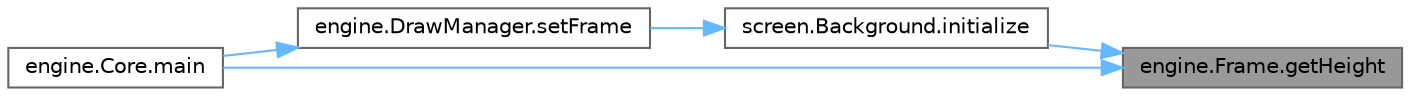 digraph "engine.Frame.getHeight"
{
 // LATEX_PDF_SIZE
  bgcolor="transparent";
  edge [fontname=Helvetica,fontsize=10,labelfontname=Helvetica,labelfontsize=10];
  node [fontname=Helvetica,fontsize=10,shape=box,height=0.2,width=0.4];
  rankdir="RL";
  Node1 [id="Node000001",label="engine.Frame.getHeight",height=0.2,width=0.4,color="gray40", fillcolor="grey60", style="filled", fontcolor="black",tooltip="Getter for frame height."];
  Node1 -> Node2 [id="edge1_Node000001_Node000002",dir="back",color="steelblue1",style="solid",tooltip=" "];
  Node2 [id="Node000002",label="screen.Background.initialize",height=0.2,width=0.4,color="grey40", fillcolor="white", style="filled",URL="$classscreen_1_1_background.html#a46b6744103a1380f77313b244d0158aa",tooltip=" "];
  Node2 -> Node3 [id="edge2_Node000002_Node000003",dir="back",color="steelblue1",style="solid",tooltip=" "];
  Node3 [id="Node000003",label="engine.DrawManager.setFrame",height=0.2,width=0.4,color="grey40", fillcolor="white", style="filled",URL="$classengine_1_1_draw_manager.html#a0b4602f6ec25da0455285693cbf2d9a0",tooltip="Sets the frame to draw the image on."];
  Node3 -> Node4 [id="edge3_Node000003_Node000004",dir="back",color="steelblue1",style="solid",tooltip=" "];
  Node4 [id="Node000004",label="engine.Core.main",height=0.2,width=0.4,color="grey40", fillcolor="white", style="filled",URL="$classengine_1_1_core.html#a57772a5de30ed8af04183baad8f1281e",tooltip="Test implementation."];
  Node1 -> Node4 [id="edge4_Node000001_Node000004",dir="back",color="steelblue1",style="solid",tooltip=" "];
}
